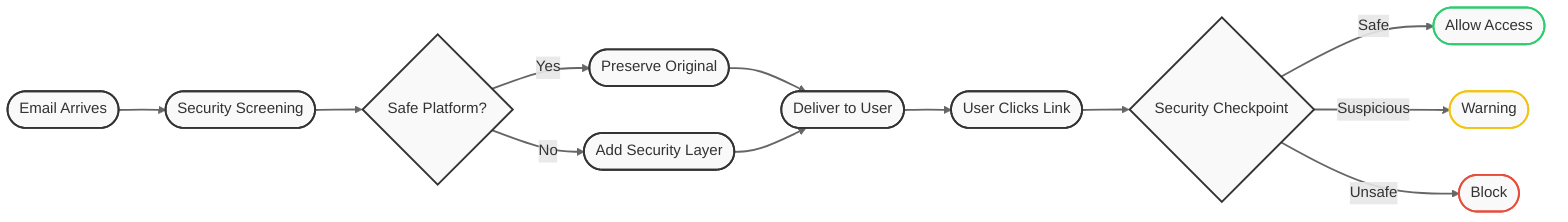 flowchart LR
    %% Main Flow - Horizontal Layout
    A([Email Arrives]):::rounded --> 
    B([Security Screening]):::rounded --> 
    C{Safe Platform?}

    C -->|Yes| D([Preserve Original]):::rounded
    C -->|No| E([Add Security Layer]):::rounded
    
    D --> F([Deliver to User]):::rounded
    E --> F
    
    F --> G([User Clicks Link]):::rounded --> 
    H{Security Checkpoint}
    
    H -->|Safe| I([Allow Access]):::success
    H -->|Suspicious| J([Warning]):::warning
    H -->|Unsafe| K([Block]):::danger

    %% Styling
    classDef rounded rx:10,ry:10
    classDef default fill:#f9f9f9,stroke:#333,stroke-width:2px,color:#333
    classDef success fill:#f9f9f9,stroke:#2ecc71,stroke-width:2px,color:#333
    classDef warning fill:#f9f9f9,stroke:#f1c40f,stroke-width:2px,color:#333
    classDef danger fill:#f9f9f9,stroke:#e74c3c,stroke-width:2px,color:#333

    %% Link styling
    linkStyle default stroke:#666,stroke-width:2px